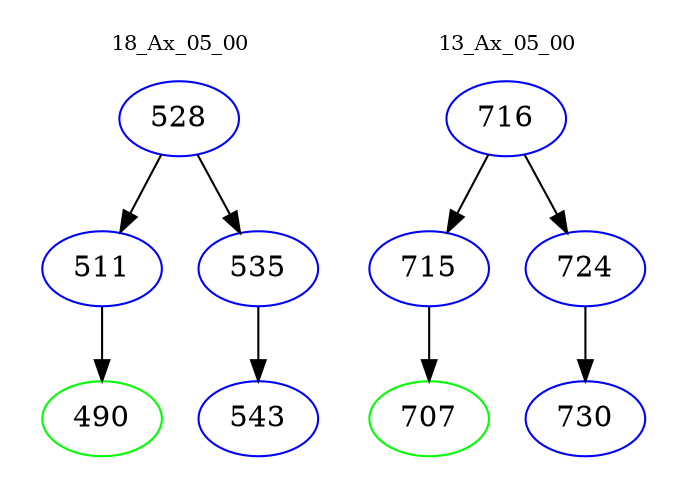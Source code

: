 digraph{
subgraph cluster_0 {
color = white
label = "18_Ax_05_00";
fontsize=10;
T0_528 [label="528", color="blue"]
T0_528 -> T0_511 [color="black"]
T0_511 [label="511", color="blue"]
T0_511 -> T0_490 [color="black"]
T0_490 [label="490", color="green"]
T0_528 -> T0_535 [color="black"]
T0_535 [label="535", color="blue"]
T0_535 -> T0_543 [color="black"]
T0_543 [label="543", color="blue"]
}
subgraph cluster_1 {
color = white
label = "13_Ax_05_00";
fontsize=10;
T1_716 [label="716", color="blue"]
T1_716 -> T1_715 [color="black"]
T1_715 [label="715", color="blue"]
T1_715 -> T1_707 [color="black"]
T1_707 [label="707", color="green"]
T1_716 -> T1_724 [color="black"]
T1_724 [label="724", color="blue"]
T1_724 -> T1_730 [color="black"]
T1_730 [label="730", color="blue"]
}
}
